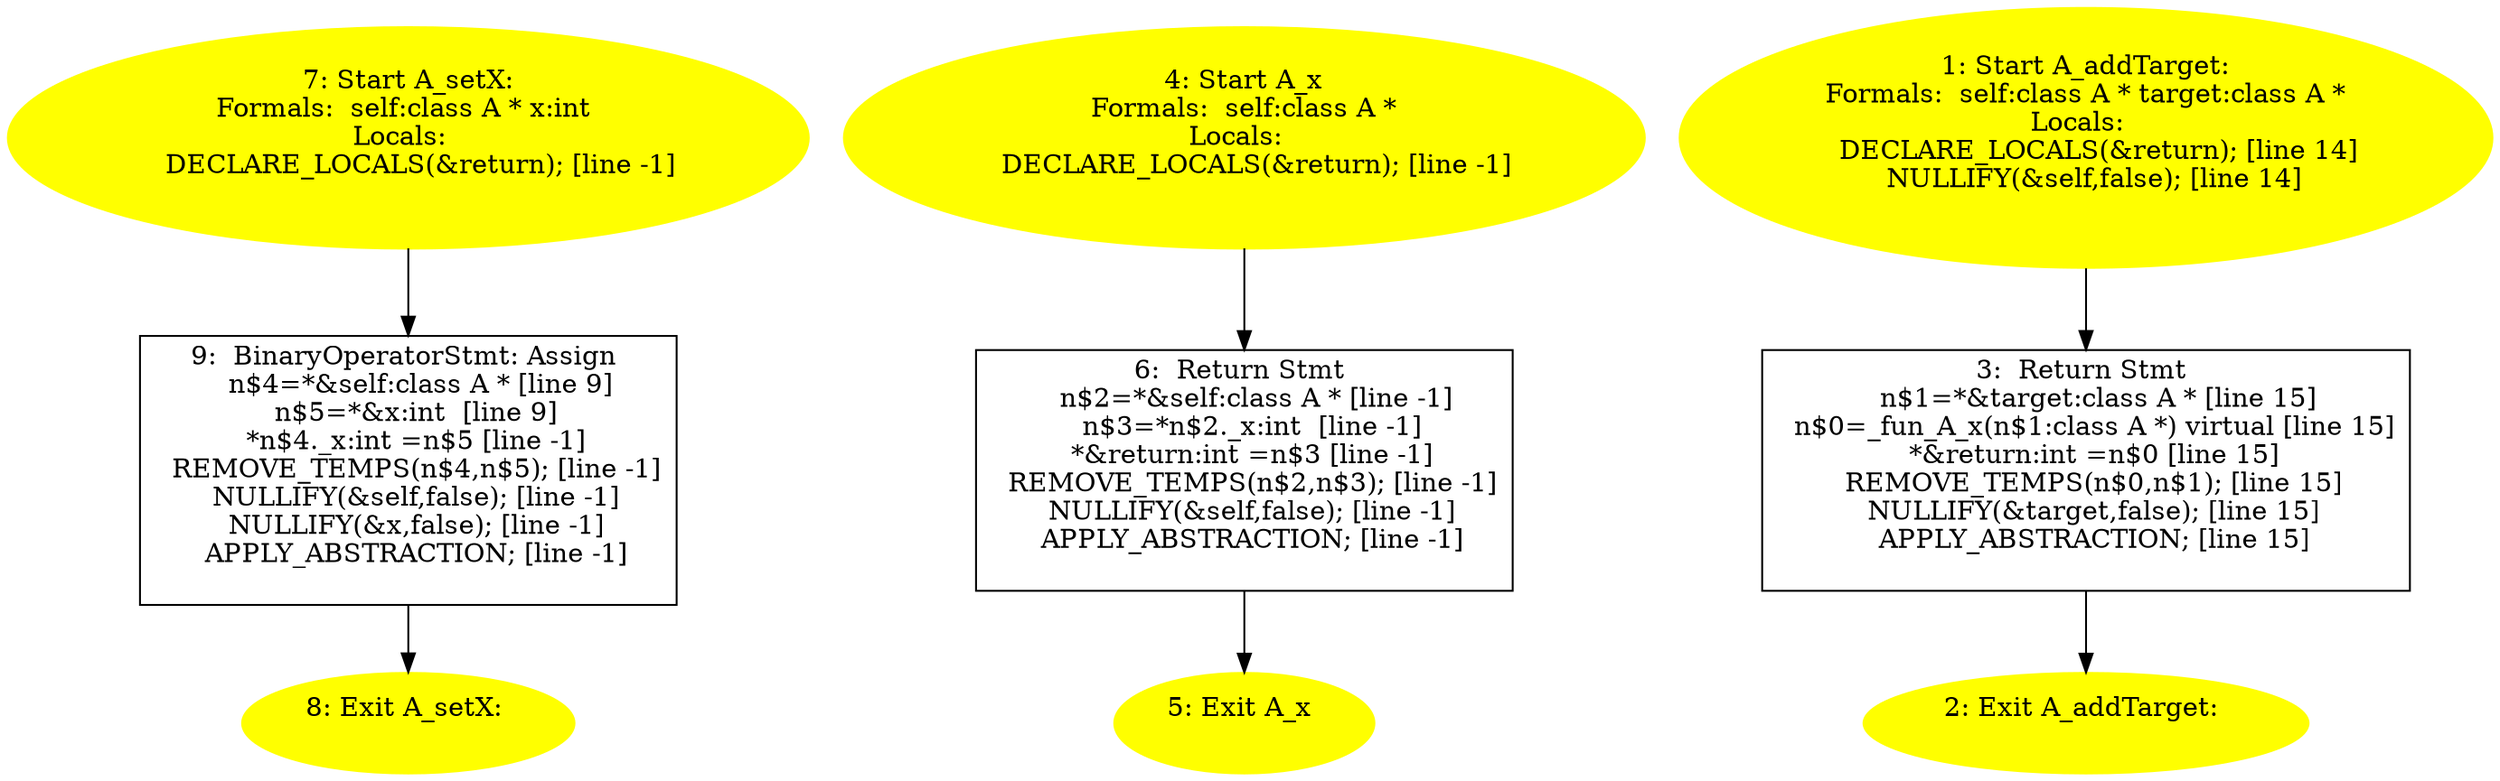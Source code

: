 digraph iCFG {
9 [label="9:  BinaryOperatorStmt: Assign \n   n$4=*&self:class A * [line 9]\n  n$5=*&x:int  [line 9]\n  *n$4._x:int =n$5 [line -1]\n  REMOVE_TEMPS(n$4,n$5); [line -1]\n  NULLIFY(&self,false); [line -1]\n  NULLIFY(&x,false); [line -1]\n  APPLY_ABSTRACTION; [line -1]\n " shape="box"]
	

	 9 -> 8 ;
8 [label="8: Exit A_setX: \n  " color=yellow style=filled]
	

7 [label="7: Start A_setX:\nFormals:  self:class A * x:int \nLocals:  \n   DECLARE_LOCALS(&return); [line -1]\n " color=yellow style=filled]
	

	 7 -> 9 ;
6 [label="6:  Return Stmt \n   n$2=*&self:class A * [line -1]\n  n$3=*n$2._x:int  [line -1]\n  *&return:int =n$3 [line -1]\n  REMOVE_TEMPS(n$2,n$3); [line -1]\n  NULLIFY(&self,false); [line -1]\n  APPLY_ABSTRACTION; [line -1]\n " shape="box"]
	

	 6 -> 5 ;
5 [label="5: Exit A_x \n  " color=yellow style=filled]
	

4 [label="4: Start A_x\nFormals:  self:class A *\nLocals:  \n   DECLARE_LOCALS(&return); [line -1]\n " color=yellow style=filled]
	

	 4 -> 6 ;
3 [label="3:  Return Stmt \n   n$1=*&target:class A * [line 15]\n  n$0=_fun_A_x(n$1:class A *) virtual [line 15]\n  *&return:int =n$0 [line 15]\n  REMOVE_TEMPS(n$0,n$1); [line 15]\n  NULLIFY(&target,false); [line 15]\n  APPLY_ABSTRACTION; [line 15]\n " shape="box"]
	

	 3 -> 2 ;
2 [label="2: Exit A_addTarget: \n  " color=yellow style=filled]
	

1 [label="1: Start A_addTarget:\nFormals:  self:class A * target:class A *\nLocals:  \n   DECLARE_LOCALS(&return); [line 14]\n  NULLIFY(&self,false); [line 14]\n " color=yellow style=filled]
	

	 1 -> 3 ;
}

